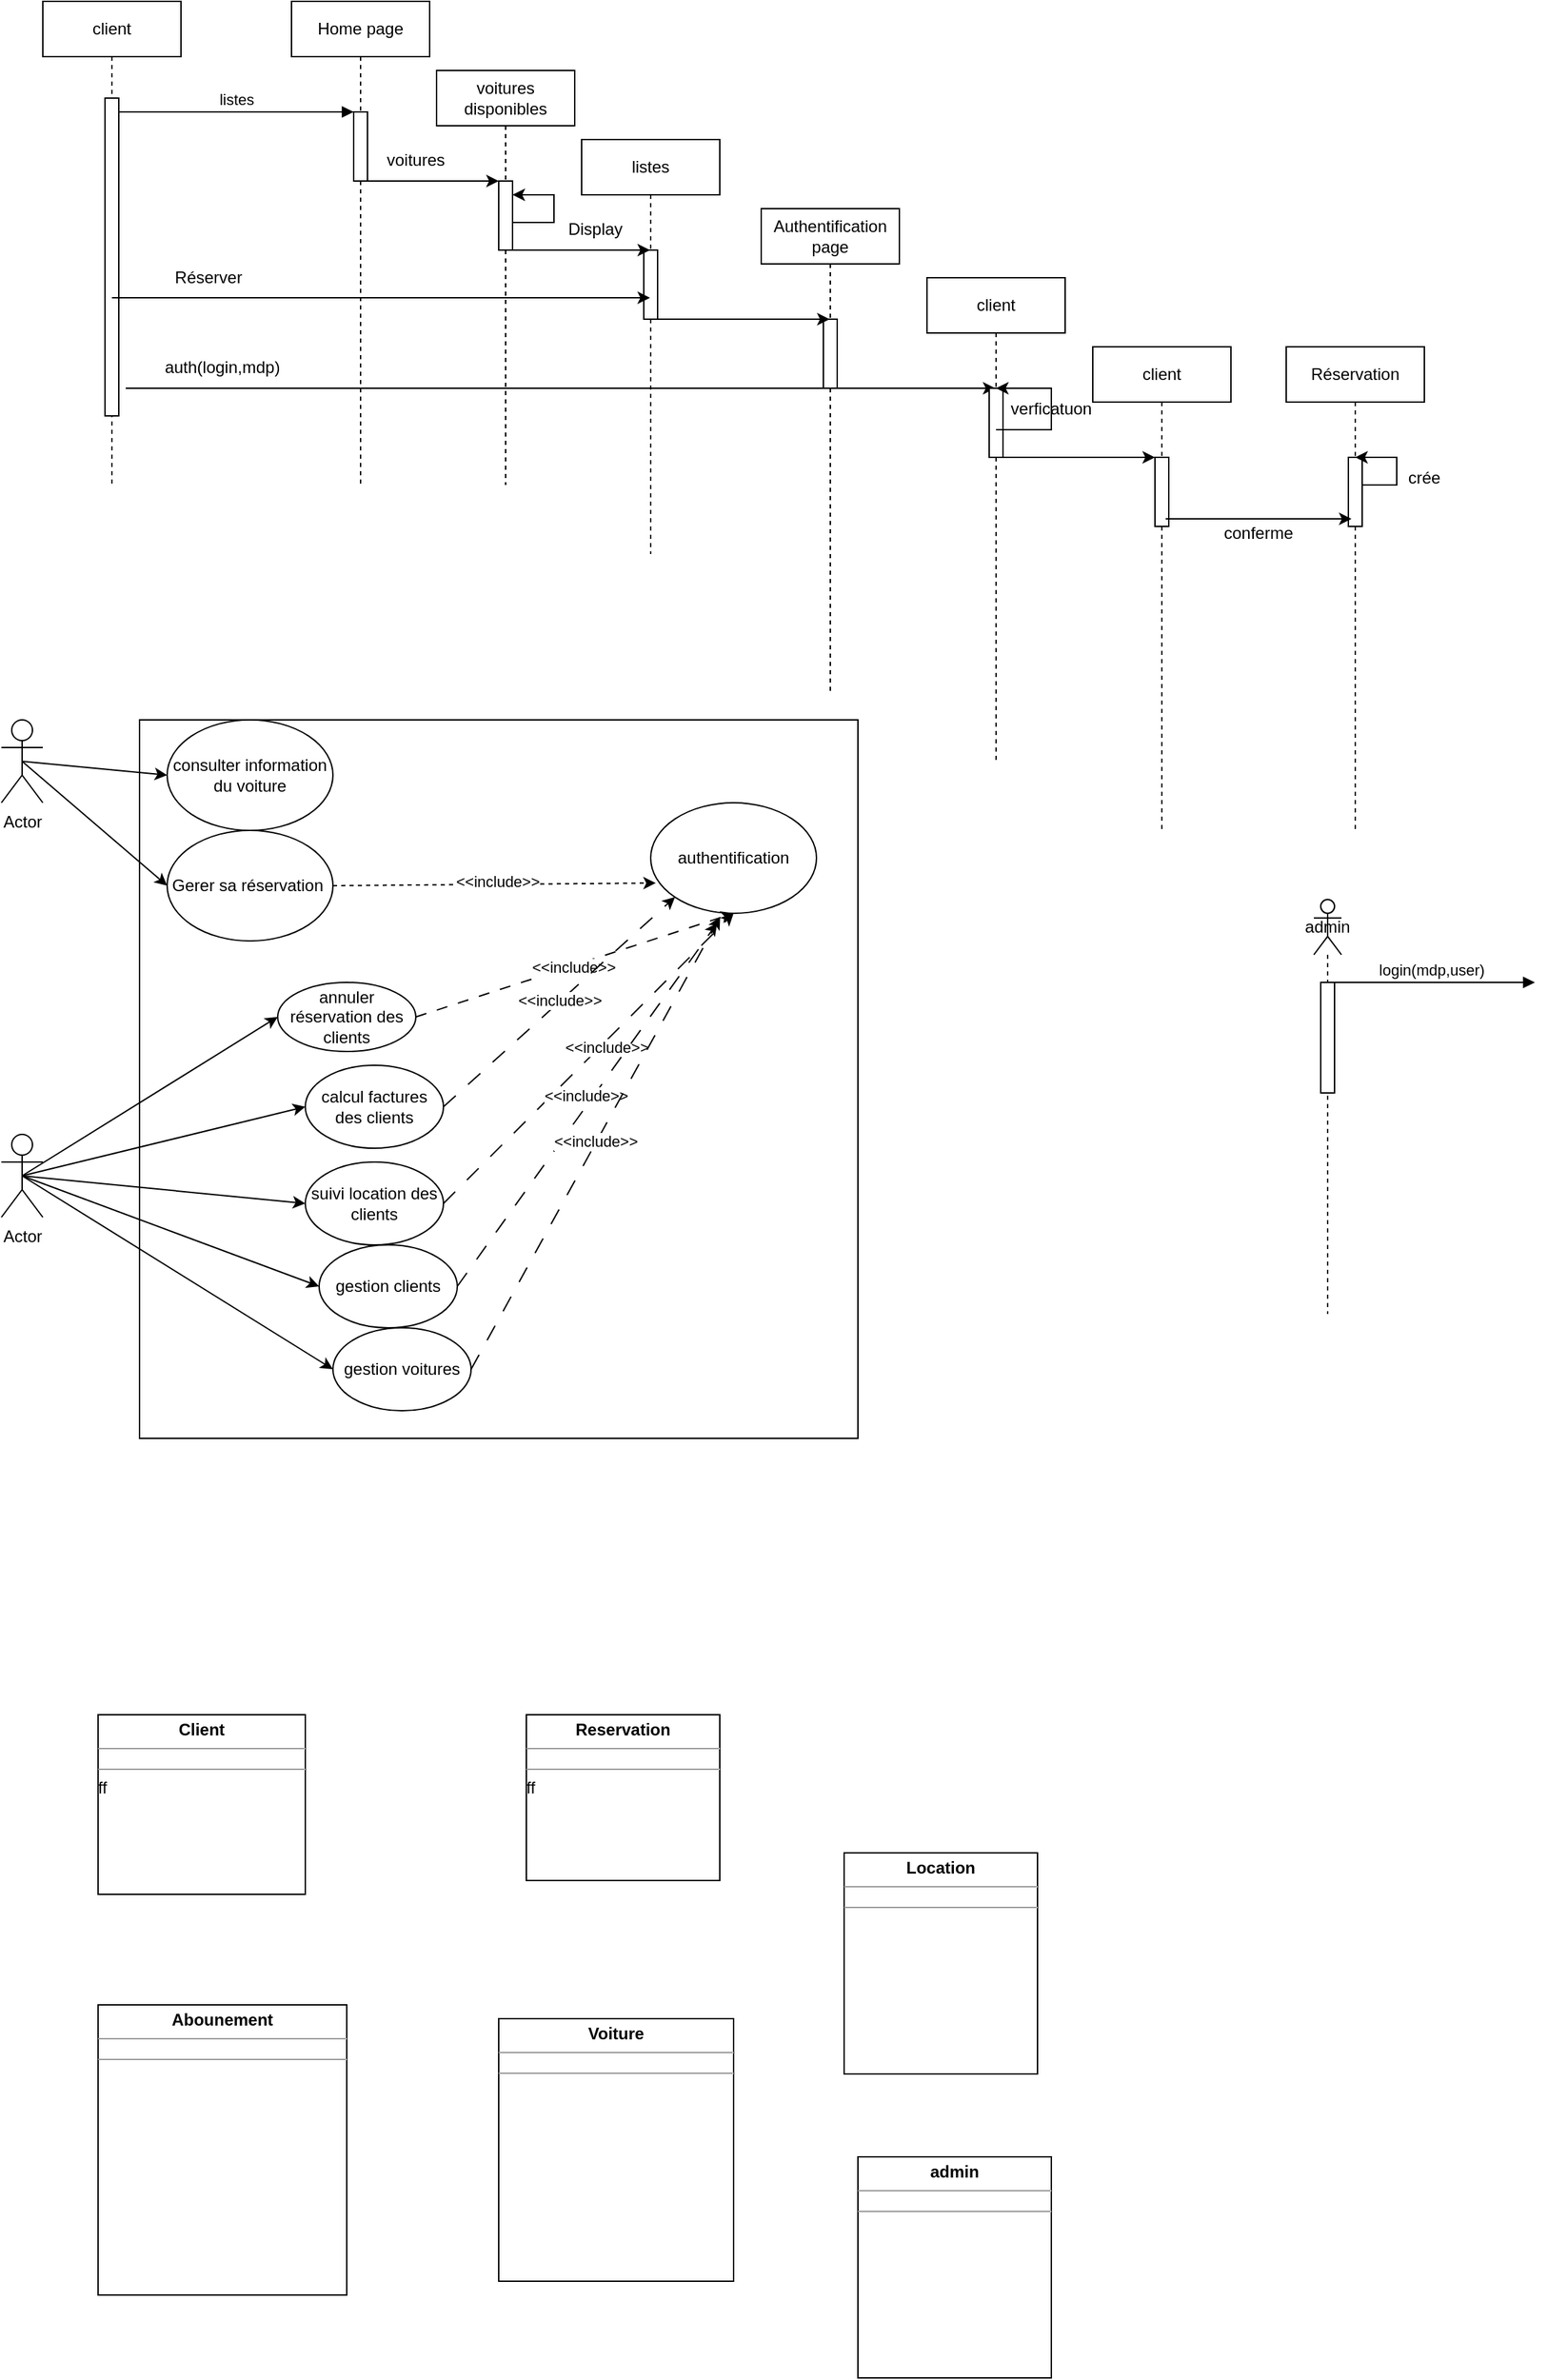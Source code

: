 <mxfile version="22.0.4" type="github">
  <diagram name="Page-1" id="2YBvvXClWsGukQMizWep">
    <mxGraphModel dx="1323" dy="773" grid="1" gridSize="10" guides="1" tooltips="1" connect="1" arrows="1" fold="1" page="1" pageScale="1" pageWidth="850" pageHeight="1100" math="0" shadow="0">
      <root>
        <mxCell id="0" />
        <mxCell id="1" parent="0" />
        <mxCell id="aM9ryv3xv72pqoxQDRHE-1" value="client" style="shape=umlLifeline;perimeter=lifelinePerimeter;whiteSpace=wrap;html=1;container=0;dropTarget=0;collapsible=0;recursiveResize=0;outlineConnect=0;portConstraint=eastwest;newEdgeStyle={&quot;edgeStyle&quot;:&quot;elbowEdgeStyle&quot;,&quot;elbow&quot;:&quot;vertical&quot;,&quot;curved&quot;:0,&quot;rounded&quot;:0};" parent="1" vertex="1">
          <mxGeometry x="40" y="40" width="100" height="350" as="geometry" />
        </mxCell>
        <mxCell id="aM9ryv3xv72pqoxQDRHE-2" value="" style="html=1;points=[];perimeter=orthogonalPerimeter;outlineConnect=0;targetShapes=umlLifeline;portConstraint=eastwest;newEdgeStyle={&quot;edgeStyle&quot;:&quot;elbowEdgeStyle&quot;,&quot;elbow&quot;:&quot;vertical&quot;,&quot;curved&quot;:0,&quot;rounded&quot;:0};" parent="aM9ryv3xv72pqoxQDRHE-1" vertex="1">
          <mxGeometry x="45" y="70" width="10" height="230" as="geometry" />
        </mxCell>
        <mxCell id="aM9ryv3xv72pqoxQDRHE-5" value="Home page" style="shape=umlLifeline;perimeter=lifelinePerimeter;whiteSpace=wrap;html=1;container=0;dropTarget=0;collapsible=0;recursiveResize=0;outlineConnect=0;portConstraint=eastwest;newEdgeStyle={&quot;edgeStyle&quot;:&quot;elbowEdgeStyle&quot;,&quot;elbow&quot;:&quot;vertical&quot;,&quot;curved&quot;:0,&quot;rounded&quot;:0};" parent="1" vertex="1">
          <mxGeometry x="220" y="40" width="100" height="350" as="geometry" />
        </mxCell>
        <mxCell id="aM9ryv3xv72pqoxQDRHE-6" value="" style="html=1;points=[];perimeter=orthogonalPerimeter;outlineConnect=0;targetShapes=umlLifeline;portConstraint=eastwest;newEdgeStyle={&quot;edgeStyle&quot;:&quot;elbowEdgeStyle&quot;,&quot;elbow&quot;:&quot;vertical&quot;,&quot;curved&quot;:0,&quot;rounded&quot;:0};" parent="aM9ryv3xv72pqoxQDRHE-5" vertex="1">
          <mxGeometry x="45" y="80" width="10" height="50" as="geometry" />
        </mxCell>
        <mxCell id="aM9ryv3xv72pqoxQDRHE-7" value="listes" style="html=1;verticalAlign=bottom;endArrow=block;edgeStyle=elbowEdgeStyle;elbow=horizontal;curved=0;rounded=0;" parent="1" source="aM9ryv3xv72pqoxQDRHE-2" target="aM9ryv3xv72pqoxQDRHE-6" edge="1">
          <mxGeometry relative="1" as="geometry">
            <mxPoint x="195" y="130" as="sourcePoint" />
            <Array as="points">
              <mxPoint x="180" y="120" />
            </Array>
          </mxGeometry>
        </mxCell>
        <mxCell id="KbA2PPDoQIq2BiCPACwR-2" value="" style="endArrow=classic;html=1;rounded=0;" parent="1" source="aM9ryv3xv72pqoxQDRHE-6" edge="1">
          <mxGeometry width="50" height="50" relative="1" as="geometry">
            <mxPoint x="320" y="270" as="sourcePoint" />
            <mxPoint x="370" y="170" as="targetPoint" />
          </mxGeometry>
        </mxCell>
        <mxCell id="KbA2PPDoQIq2BiCPACwR-3" value="voitures" style="text;strokeColor=none;align=center;fillColor=none;html=1;verticalAlign=middle;whiteSpace=wrap;rounded=0;" parent="1" vertex="1">
          <mxGeometry x="280" y="140" width="60" height="30" as="geometry" />
        </mxCell>
        <mxCell id="KbA2PPDoQIq2BiCPACwR-4" value="voitures disponibles" style="shape=umlLifeline;perimeter=lifelinePerimeter;whiteSpace=wrap;html=1;container=0;dropTarget=0;collapsible=0;recursiveResize=0;outlineConnect=0;portConstraint=eastwest;newEdgeStyle={&quot;edgeStyle&quot;:&quot;elbowEdgeStyle&quot;,&quot;elbow&quot;:&quot;vertical&quot;,&quot;curved&quot;:0,&quot;rounded&quot;:0};" parent="1" vertex="1">
          <mxGeometry x="325" y="90" width="100" height="300" as="geometry" />
        </mxCell>
        <mxCell id="KbA2PPDoQIq2BiCPACwR-5" value="" style="html=1;points=[];perimeter=orthogonalPerimeter;outlineConnect=0;targetShapes=umlLifeline;portConstraint=eastwest;newEdgeStyle={&quot;edgeStyle&quot;:&quot;elbowEdgeStyle&quot;,&quot;elbow&quot;:&quot;vertical&quot;,&quot;curved&quot;:0,&quot;rounded&quot;:0};" parent="KbA2PPDoQIq2BiCPACwR-4" vertex="1">
          <mxGeometry x="45" y="80" width="10" height="50" as="geometry" />
        </mxCell>
        <mxCell id="KbA2PPDoQIq2BiCPACwR-24" value="" style="endArrow=classic;html=1;rounded=0;" parent="KbA2PPDoQIq2BiCPACwR-4" source="KbA2PPDoQIq2BiCPACwR-5" target="KbA2PPDoQIq2BiCPACwR-5" edge="1">
          <mxGeometry width="50" height="50" relative="1" as="geometry">
            <mxPoint x="-35" y="130" as="sourcePoint" />
            <mxPoint x="15" y="80" as="targetPoint" />
            <Array as="points">
              <mxPoint x="85" y="110" />
              <mxPoint x="85" y="90" />
            </Array>
          </mxGeometry>
        </mxCell>
        <mxCell id="KbA2PPDoQIq2BiCPACwR-11" value="listes" style="shape=umlLifeline;perimeter=lifelinePerimeter;whiteSpace=wrap;html=1;container=0;dropTarget=0;collapsible=0;recursiveResize=0;outlineConnect=0;portConstraint=eastwest;newEdgeStyle={&quot;edgeStyle&quot;:&quot;elbowEdgeStyle&quot;,&quot;elbow&quot;:&quot;vertical&quot;,&quot;curved&quot;:0,&quot;rounded&quot;:0};" parent="1" vertex="1">
          <mxGeometry x="430" y="140" width="100" height="300" as="geometry" />
        </mxCell>
        <mxCell id="KbA2PPDoQIq2BiCPACwR-12" value="" style="html=1;points=[];perimeter=orthogonalPerimeter;outlineConnect=0;targetShapes=umlLifeline;portConstraint=eastwest;newEdgeStyle={&quot;edgeStyle&quot;:&quot;elbowEdgeStyle&quot;,&quot;elbow&quot;:&quot;vertical&quot;,&quot;curved&quot;:0,&quot;rounded&quot;:0};" parent="KbA2PPDoQIq2BiCPACwR-11" vertex="1">
          <mxGeometry x="45" y="80" width="10" height="50" as="geometry" />
        </mxCell>
        <mxCell id="KbA2PPDoQIq2BiCPACwR-22" value="" style="endArrow=classic;html=1;rounded=0;" parent="1" target="KbA2PPDoQIq2BiCPACwR-11" edge="1">
          <mxGeometry width="50" height="50" relative="1" as="geometry">
            <mxPoint x="380" y="220" as="sourcePoint" />
            <mxPoint x="340" y="170" as="targetPoint" />
          </mxGeometry>
        </mxCell>
        <mxCell id="KbA2PPDoQIq2BiCPACwR-25" value="Display" style="text;strokeColor=none;align=center;fillColor=none;html=1;verticalAlign=middle;whiteSpace=wrap;rounded=0;" parent="1" vertex="1">
          <mxGeometry x="410" y="190" width="60" height="30" as="geometry" />
        </mxCell>
        <mxCell id="KbA2PPDoQIq2BiCPACwR-31" value="" style="endArrow=classic;html=1;rounded=0;" parent="1" source="aM9ryv3xv72pqoxQDRHE-1" edge="1">
          <mxGeometry width="50" height="50" relative="1" as="geometry">
            <mxPoint x="100" y="255" as="sourcePoint" />
            <mxPoint x="479.5" y="254.5" as="targetPoint" />
          </mxGeometry>
        </mxCell>
        <mxCell id="KbA2PPDoQIq2BiCPACwR-32" value="Réserver" style="text;strokeColor=none;align=center;fillColor=none;html=1;verticalAlign=middle;whiteSpace=wrap;rounded=0;" parent="1" vertex="1">
          <mxGeometry x="130" y="225" width="60" height="30" as="geometry" />
        </mxCell>
        <mxCell id="KbA2PPDoQIq2BiCPACwR-33" value="Authentification page" style="shape=umlLifeline;perimeter=lifelinePerimeter;whiteSpace=wrap;html=1;container=0;dropTarget=0;collapsible=0;recursiveResize=0;outlineConnect=0;portConstraint=eastwest;newEdgeStyle={&quot;edgeStyle&quot;:&quot;elbowEdgeStyle&quot;,&quot;elbow&quot;:&quot;vertical&quot;,&quot;curved&quot;:0,&quot;rounded&quot;:0};" parent="1" vertex="1">
          <mxGeometry x="560" y="190" width="100" height="350" as="geometry" />
        </mxCell>
        <mxCell id="KbA2PPDoQIq2BiCPACwR-34" value="" style="html=1;points=[];perimeter=orthogonalPerimeter;outlineConnect=0;targetShapes=umlLifeline;portConstraint=eastwest;newEdgeStyle={&quot;edgeStyle&quot;:&quot;elbowEdgeStyle&quot;,&quot;elbow&quot;:&quot;vertical&quot;,&quot;curved&quot;:0,&quot;rounded&quot;:0};" parent="KbA2PPDoQIq2BiCPACwR-33" vertex="1">
          <mxGeometry x="45" y="80" width="10" height="50" as="geometry" />
        </mxCell>
        <mxCell id="KbA2PPDoQIq2BiCPACwR-35" value="" style="endArrow=classic;html=1;rounded=0;" parent="1" edge="1">
          <mxGeometry width="50" height="50" relative="1" as="geometry">
            <mxPoint x="479.5" y="270" as="sourcePoint" />
            <mxPoint x="609.5" y="270" as="targetPoint" />
          </mxGeometry>
        </mxCell>
        <mxCell id="KbA2PPDoQIq2BiCPACwR-36" value="" style="endArrow=classic;html=1;rounded=0;" parent="1" edge="1">
          <mxGeometry width="50" height="50" relative="1" as="geometry">
            <mxPoint x="100" y="320" as="sourcePoint" />
            <mxPoint x="729.5" y="320" as="targetPoint" />
          </mxGeometry>
        </mxCell>
        <mxCell id="KbA2PPDoQIq2BiCPACwR-37" value="client" style="shape=umlLifeline;perimeter=lifelinePerimeter;whiteSpace=wrap;html=1;container=0;dropTarget=0;collapsible=0;recursiveResize=0;outlineConnect=0;portConstraint=eastwest;newEdgeStyle={&quot;edgeStyle&quot;:&quot;elbowEdgeStyle&quot;,&quot;elbow&quot;:&quot;vertical&quot;,&quot;curved&quot;:0,&quot;rounded&quot;:0};" parent="1" vertex="1">
          <mxGeometry x="680" y="240" width="100" height="350" as="geometry" />
        </mxCell>
        <mxCell id="KbA2PPDoQIq2BiCPACwR-38" value="" style="html=1;points=[];perimeter=orthogonalPerimeter;outlineConnect=0;targetShapes=umlLifeline;portConstraint=eastwest;newEdgeStyle={&quot;edgeStyle&quot;:&quot;elbowEdgeStyle&quot;,&quot;elbow&quot;:&quot;vertical&quot;,&quot;curved&quot;:0,&quot;rounded&quot;:0};" parent="KbA2PPDoQIq2BiCPACwR-37" vertex="1">
          <mxGeometry x="45" y="80" width="10" height="50" as="geometry" />
        </mxCell>
        <mxCell id="KbA2PPDoQIq2BiCPACwR-39" value="auth(login,mdp)" style="text;strokeColor=none;align=center;fillColor=none;html=1;verticalAlign=middle;whiteSpace=wrap;rounded=0;" parent="1" vertex="1">
          <mxGeometry x="140" y="290" width="60" height="30" as="geometry" />
        </mxCell>
        <mxCell id="KbA2PPDoQIq2BiCPACwR-42" value="" style="endArrow=classic;html=1;rounded=0;" parent="1" source="KbA2PPDoQIq2BiCPACwR-37" target="KbA2PPDoQIq2BiCPACwR-37" edge="1">
          <mxGeometry width="50" height="50" relative="1" as="geometry">
            <mxPoint x="720" y="370" as="sourcePoint" />
            <mxPoint x="800" y="390" as="targetPoint" />
            <Array as="points">
              <mxPoint x="770" y="350" />
              <mxPoint x="770" y="320" />
            </Array>
          </mxGeometry>
        </mxCell>
        <mxCell id="KbA2PPDoQIq2BiCPACwR-43" value="verficatuon" style="text;strokeColor=none;align=center;fillColor=none;html=1;verticalAlign=middle;whiteSpace=wrap;rounded=0;" parent="1" vertex="1">
          <mxGeometry x="740" y="320" width="60" height="30" as="geometry" />
        </mxCell>
        <mxCell id="KbA2PPDoQIq2BiCPACwR-44" value="Réservation" style="shape=umlLifeline;perimeter=lifelinePerimeter;whiteSpace=wrap;html=1;container=0;dropTarget=0;collapsible=0;recursiveResize=0;outlineConnect=0;portConstraint=eastwest;newEdgeStyle={&quot;edgeStyle&quot;:&quot;elbowEdgeStyle&quot;,&quot;elbow&quot;:&quot;vertical&quot;,&quot;curved&quot;:0,&quot;rounded&quot;:0};" parent="1" vertex="1">
          <mxGeometry x="940" y="290" width="100" height="350" as="geometry" />
        </mxCell>
        <mxCell id="KbA2PPDoQIq2BiCPACwR-45" value="" style="html=1;points=[];perimeter=orthogonalPerimeter;outlineConnect=0;targetShapes=umlLifeline;portConstraint=eastwest;newEdgeStyle={&quot;edgeStyle&quot;:&quot;elbowEdgeStyle&quot;,&quot;elbow&quot;:&quot;vertical&quot;,&quot;curved&quot;:0,&quot;rounded&quot;:0};" parent="KbA2PPDoQIq2BiCPACwR-44" vertex="1">
          <mxGeometry x="45" y="80" width="10" height="50" as="geometry" />
        </mxCell>
        <mxCell id="KbA2PPDoQIq2BiCPACwR-48" value="" style="endArrow=classic;html=1;rounded=0;" parent="KbA2PPDoQIq2BiCPACwR-44" source="KbA2PPDoQIq2BiCPACwR-45" target="KbA2PPDoQIq2BiCPACwR-44" edge="1">
          <mxGeometry width="50" height="50" relative="1" as="geometry">
            <mxPoint x="-170" y="120" as="sourcePoint" />
            <mxPoint x="150" y="120" as="targetPoint" />
            <Array as="points">
              <mxPoint x="80" y="100" />
              <mxPoint x="80" y="80" />
            </Array>
          </mxGeometry>
        </mxCell>
        <mxCell id="KbA2PPDoQIq2BiCPACwR-47" value="conferme" style="text;strokeColor=none;align=center;fillColor=none;html=1;verticalAlign=middle;whiteSpace=wrap;rounded=0;" parent="1" vertex="1">
          <mxGeometry x="890" y="410" width="60" height="30" as="geometry" />
        </mxCell>
        <mxCell id="KbA2PPDoQIq2BiCPACwR-49" value="crée" style="text;strokeColor=none;align=center;fillColor=none;html=1;verticalAlign=middle;whiteSpace=wrap;rounded=0;" parent="1" vertex="1">
          <mxGeometry x="1010" y="370" width="60" height="30" as="geometry" />
        </mxCell>
        <mxCell id="KbA2PPDoQIq2BiCPACwR-50" value="client" style="shape=umlLifeline;perimeter=lifelinePerimeter;whiteSpace=wrap;html=1;container=0;dropTarget=0;collapsible=0;recursiveResize=0;outlineConnect=0;portConstraint=eastwest;newEdgeStyle={&quot;edgeStyle&quot;:&quot;elbowEdgeStyle&quot;,&quot;elbow&quot;:&quot;vertical&quot;,&quot;curved&quot;:0,&quot;rounded&quot;:0};" parent="1" vertex="1">
          <mxGeometry x="800" y="290" width="100" height="350" as="geometry" />
        </mxCell>
        <mxCell id="KbA2PPDoQIq2BiCPACwR-51" value="" style="html=1;points=[];perimeter=orthogonalPerimeter;outlineConnect=0;targetShapes=umlLifeline;portConstraint=eastwest;newEdgeStyle={&quot;edgeStyle&quot;:&quot;elbowEdgeStyle&quot;,&quot;elbow&quot;:&quot;vertical&quot;,&quot;curved&quot;:0,&quot;rounded&quot;:0};" parent="KbA2PPDoQIq2BiCPACwR-50" vertex="1">
          <mxGeometry x="45" y="80" width="10" height="50" as="geometry" />
        </mxCell>
        <mxCell id="KbA2PPDoQIq2BiCPACwR-54" value="" style="endArrow=classic;html=1;rounded=0;" parent="1" edge="1">
          <mxGeometry width="50" height="50" relative="1" as="geometry">
            <mxPoint x="735" y="370" as="sourcePoint" />
            <mxPoint x="845" y="370" as="targetPoint" />
          </mxGeometry>
        </mxCell>
        <mxCell id="KbA2PPDoQIq2BiCPACwR-55" value="" style="endArrow=classic;html=1;rounded=0;" parent="1" edge="1">
          <mxGeometry width="50" height="50" relative="1" as="geometry">
            <mxPoint x="852.75" y="414.5" as="sourcePoint" />
            <mxPoint x="987.25" y="414.5" as="targetPoint" />
          </mxGeometry>
        </mxCell>
        <mxCell id="7IlFe1IYsZEhboHqI39O-19" style="rounded=0;orthogonalLoop=1;jettySize=auto;html=1;exitX=0.5;exitY=0.5;exitDx=0;exitDy=0;exitPerimeter=0;entryX=0;entryY=0.5;entryDx=0;entryDy=0;" edge="1" parent="1" source="7IlFe1IYsZEhboHqI39O-1" target="7IlFe1IYsZEhboHqI39O-3">
          <mxGeometry relative="1" as="geometry" />
        </mxCell>
        <mxCell id="7IlFe1IYsZEhboHqI39O-20" style="rounded=0;orthogonalLoop=1;jettySize=auto;html=1;exitX=0.5;exitY=0.5;exitDx=0;exitDy=0;exitPerimeter=0;entryX=0;entryY=0.5;entryDx=0;entryDy=0;" edge="1" parent="1" source="7IlFe1IYsZEhboHqI39O-1" target="7IlFe1IYsZEhboHqI39O-4">
          <mxGeometry relative="1" as="geometry" />
        </mxCell>
        <mxCell id="7IlFe1IYsZEhboHqI39O-1" value="Actor" style="shape=umlActor;verticalLabelPosition=bottom;verticalAlign=top;html=1;outlineConnect=0;" vertex="1" parent="1">
          <mxGeometry x="10" y="560" width="30" height="60" as="geometry" />
        </mxCell>
        <mxCell id="7IlFe1IYsZEhboHqI39O-2" value="" style="whiteSpace=wrap;html=1;aspect=fixed;fillColor=none;" vertex="1" parent="1">
          <mxGeometry x="110" y="560" width="520" height="520" as="geometry" />
        </mxCell>
        <mxCell id="7IlFe1IYsZEhboHqI39O-3" value="consulter information du voiture" style="ellipse;whiteSpace=wrap;html=1;fillColor=none;" vertex="1" parent="1">
          <mxGeometry x="130" y="560" width="120" height="80" as="geometry" />
        </mxCell>
        <mxCell id="7IlFe1IYsZEhboHqI39O-15" style="rounded=0;orthogonalLoop=1;jettySize=auto;html=1;exitX=1;exitY=0.5;exitDx=0;exitDy=0;entryX=0;entryY=0.5;entryDx=0;entryDy=0;strokeColor=none;" edge="1" parent="1" source="7IlFe1IYsZEhboHqI39O-4" target="7IlFe1IYsZEhboHqI39O-10">
          <mxGeometry relative="1" as="geometry" />
        </mxCell>
        <mxCell id="7IlFe1IYsZEhboHqI39O-16" style="rounded=0;orthogonalLoop=1;jettySize=auto;html=1;exitX=1;exitY=0.5;exitDx=0;exitDy=0;entryX=0;entryY=0.5;entryDx=0;entryDy=0;strokeColor=none;" edge="1" parent="1" source="7IlFe1IYsZEhboHqI39O-4" target="7IlFe1IYsZEhboHqI39O-10">
          <mxGeometry relative="1" as="geometry" />
        </mxCell>
        <mxCell id="7IlFe1IYsZEhboHqI39O-4" value="Gerer sa réservation&amp;nbsp;" style="ellipse;whiteSpace=wrap;html=1;fillColor=none;" vertex="1" parent="1">
          <mxGeometry x="130" y="640" width="120" height="80" as="geometry" />
        </mxCell>
        <mxCell id="7IlFe1IYsZEhboHqI39O-26" style="rounded=0;orthogonalLoop=1;jettySize=auto;html=1;exitX=1;exitY=0.5;exitDx=0;exitDy=0;entryX=0.5;entryY=1;entryDx=0;entryDy=0;dashed=1;dashPattern=8 8;" edge="1" parent="1" source="7IlFe1IYsZEhboHqI39O-5" target="7IlFe1IYsZEhboHqI39O-10">
          <mxGeometry relative="1" as="geometry" />
        </mxCell>
        <mxCell id="7IlFe1IYsZEhboHqI39O-31" value="&amp;lt;&amp;lt;include&amp;gt;&amp;gt;" style="edgeLabel;html=1;align=center;verticalAlign=middle;resizable=0;points=[];" vertex="1" connectable="0" parent="7IlFe1IYsZEhboHqI39O-26">
          <mxGeometry x="-0.021" relative="1" as="geometry">
            <mxPoint x="1" as="offset" />
          </mxGeometry>
        </mxCell>
        <mxCell id="7IlFe1IYsZEhboHqI39O-5" value="annuler réservation des&lt;br/&gt;clients" style="ellipse;whiteSpace=wrap;html=1;fillColor=none;" vertex="1" parent="1">
          <mxGeometry x="210" y="750" width="100" height="50" as="geometry" />
        </mxCell>
        <mxCell id="7IlFe1IYsZEhboHqI39O-28" style="rounded=0;orthogonalLoop=1;jettySize=auto;html=1;exitX=1;exitY=0.5;exitDx=0;exitDy=0;dashed=1;dashPattern=12 12;entryX=0.5;entryY=1;entryDx=0;entryDy=0;" edge="1" parent="1" source="7IlFe1IYsZEhboHqI39O-6" target="7IlFe1IYsZEhboHqI39O-10">
          <mxGeometry relative="1" as="geometry">
            <mxPoint x="400" y="680" as="targetPoint" />
          </mxGeometry>
        </mxCell>
        <mxCell id="7IlFe1IYsZEhboHqI39O-33" value="&amp;lt;&amp;lt;include&amp;gt;&amp;gt;" style="edgeLabel;html=1;align=center;verticalAlign=middle;resizable=0;points=[];" vertex="1" connectable="0" parent="7IlFe1IYsZEhboHqI39O-28">
          <mxGeometry x="0.104" y="-2" relative="1" as="geometry">
            <mxPoint y="1" as="offset" />
          </mxGeometry>
        </mxCell>
        <mxCell id="7IlFe1IYsZEhboHqI39O-6" value="suivi location des clients" style="ellipse;whiteSpace=wrap;html=1;fillColor=none;" vertex="1" parent="1">
          <mxGeometry x="230" y="880" width="100" height="60" as="geometry" />
        </mxCell>
        <mxCell id="7IlFe1IYsZEhboHqI39O-27" style="rounded=0;orthogonalLoop=1;jettySize=auto;html=1;exitX=1;exitY=0.5;exitDx=0;exitDy=0;dashed=1;dashPattern=12 12;entryX=0;entryY=1;entryDx=0;entryDy=0;" edge="1" parent="1" source="7IlFe1IYsZEhboHqI39O-7" target="7IlFe1IYsZEhboHqI39O-10">
          <mxGeometry relative="1" as="geometry">
            <mxPoint x="400" y="690" as="targetPoint" />
          </mxGeometry>
        </mxCell>
        <mxCell id="7IlFe1IYsZEhboHqI39O-32" value="&amp;lt;&amp;lt;include&amp;gt;&amp;gt;" style="edgeLabel;html=1;align=center;verticalAlign=middle;resizable=0;points=[];" vertex="1" connectable="0" parent="7IlFe1IYsZEhboHqI39O-27">
          <mxGeometry x="0.011" y="1" relative="1" as="geometry">
            <mxPoint as="offset" />
          </mxGeometry>
        </mxCell>
        <mxCell id="7IlFe1IYsZEhboHqI39O-7" value="calcul factures&lt;br&gt;des clients" style="ellipse;whiteSpace=wrap;html=1;gradientColor=none;fillColor=none;" vertex="1" parent="1">
          <mxGeometry x="230" y="810" width="100" height="60" as="geometry" />
        </mxCell>
        <mxCell id="7IlFe1IYsZEhboHqI39O-29" style="rounded=0;orthogonalLoop=1;jettySize=auto;html=1;exitX=1;exitY=0.5;exitDx=0;exitDy=0;dashed=1;dashPattern=12 12;entryX=0.401;entryY=1.088;entryDx=0;entryDy=0;entryPerimeter=0;" edge="1" parent="1" source="7IlFe1IYsZEhboHqI39O-8" target="7IlFe1IYsZEhboHqI39O-10">
          <mxGeometry relative="1" as="geometry">
            <mxPoint x="400" y="700" as="targetPoint" />
          </mxGeometry>
        </mxCell>
        <mxCell id="7IlFe1IYsZEhboHqI39O-34" value="&amp;lt;&amp;lt;include&amp;gt;&amp;gt;" style="edgeLabel;html=1;align=center;verticalAlign=middle;resizable=0;points=[];" vertex="1" connectable="0" parent="7IlFe1IYsZEhboHqI39O-29">
          <mxGeometry x="0.026" y="5" relative="1" as="geometry">
            <mxPoint as="offset" />
          </mxGeometry>
        </mxCell>
        <mxCell id="7IlFe1IYsZEhboHqI39O-8" value="gestion clients" style="ellipse;whiteSpace=wrap;html=1;fillColor=none;" vertex="1" parent="1">
          <mxGeometry x="240" y="940" width="100" height="60" as="geometry" />
        </mxCell>
        <mxCell id="7IlFe1IYsZEhboHqI39O-30" style="rounded=0;orthogonalLoop=1;jettySize=auto;html=1;exitX=1;exitY=0.5;exitDx=0;exitDy=0;dashed=1;dashPattern=12 12;entryX=0.419;entryY=1.032;entryDx=0;entryDy=0;entryPerimeter=0;" edge="1" parent="1" source="7IlFe1IYsZEhboHqI39O-9" target="7IlFe1IYsZEhboHqI39O-10">
          <mxGeometry relative="1" as="geometry">
            <mxPoint x="400" y="700" as="targetPoint" />
          </mxGeometry>
        </mxCell>
        <mxCell id="7IlFe1IYsZEhboHqI39O-35" value="&amp;lt;&amp;lt;include&amp;gt;&amp;gt;" style="edgeLabel;html=1;align=center;verticalAlign=middle;resizable=0;points=[];" vertex="1" connectable="0" parent="7IlFe1IYsZEhboHqI39O-30">
          <mxGeometry x="0.007" y="1" relative="1" as="geometry">
            <mxPoint as="offset" />
          </mxGeometry>
        </mxCell>
        <mxCell id="7IlFe1IYsZEhboHqI39O-9" value="gestion voitures" style="ellipse;whiteSpace=wrap;html=1;fillColor=none;" vertex="1" parent="1">
          <mxGeometry x="250" y="1000" width="100" height="60" as="geometry" />
        </mxCell>
        <mxCell id="7IlFe1IYsZEhboHqI39O-10" value="authentification" style="ellipse;whiteSpace=wrap;html=1;fillColor=none;" vertex="1" parent="1">
          <mxGeometry x="480" y="620" width="120" height="80" as="geometry" />
        </mxCell>
        <mxCell id="7IlFe1IYsZEhboHqI39O-21" style="rounded=0;orthogonalLoop=1;jettySize=auto;html=1;exitX=0.5;exitY=0.5;exitDx=0;exitDy=0;exitPerimeter=0;entryX=0;entryY=0.5;entryDx=0;entryDy=0;" edge="1" parent="1" source="7IlFe1IYsZEhboHqI39O-14" target="7IlFe1IYsZEhboHqI39O-5">
          <mxGeometry relative="1" as="geometry" />
        </mxCell>
        <mxCell id="7IlFe1IYsZEhboHqI39O-22" style="rounded=0;orthogonalLoop=1;jettySize=auto;html=1;exitX=0.5;exitY=0.5;exitDx=0;exitDy=0;exitPerimeter=0;entryX=0;entryY=0.5;entryDx=0;entryDy=0;" edge="1" parent="1" source="7IlFe1IYsZEhboHqI39O-14" target="7IlFe1IYsZEhboHqI39O-7">
          <mxGeometry relative="1" as="geometry" />
        </mxCell>
        <mxCell id="7IlFe1IYsZEhboHqI39O-23" style="rounded=0;orthogonalLoop=1;jettySize=auto;html=1;exitX=0.5;exitY=0.5;exitDx=0;exitDy=0;exitPerimeter=0;entryX=0;entryY=0.5;entryDx=0;entryDy=0;" edge="1" parent="1" source="7IlFe1IYsZEhboHqI39O-14" target="7IlFe1IYsZEhboHqI39O-6">
          <mxGeometry relative="1" as="geometry" />
        </mxCell>
        <mxCell id="7IlFe1IYsZEhboHqI39O-24" style="rounded=0;orthogonalLoop=1;jettySize=auto;html=1;exitX=0.5;exitY=0.5;exitDx=0;exitDy=0;exitPerimeter=0;entryX=0;entryY=0.5;entryDx=0;entryDy=0;" edge="1" parent="1" source="7IlFe1IYsZEhboHqI39O-14" target="7IlFe1IYsZEhboHqI39O-8">
          <mxGeometry relative="1" as="geometry" />
        </mxCell>
        <mxCell id="7IlFe1IYsZEhboHqI39O-25" style="rounded=0;orthogonalLoop=1;jettySize=auto;html=1;exitX=0.5;exitY=0.5;exitDx=0;exitDy=0;exitPerimeter=0;entryX=0;entryY=0.5;entryDx=0;entryDy=0;" edge="1" parent="1" source="7IlFe1IYsZEhboHqI39O-14" target="7IlFe1IYsZEhboHqI39O-9">
          <mxGeometry relative="1" as="geometry" />
        </mxCell>
        <mxCell id="7IlFe1IYsZEhboHqI39O-14" value="Actor" style="shape=umlActor;verticalLabelPosition=bottom;verticalAlign=top;html=1;outlineConnect=0;" vertex="1" parent="1">
          <mxGeometry x="10" y="860" width="30" height="60" as="geometry" />
        </mxCell>
        <mxCell id="7IlFe1IYsZEhboHqI39O-17" style="rounded=0;orthogonalLoop=1;jettySize=auto;html=1;exitX=1;exitY=0.5;exitDx=0;exitDy=0;entryX=0.031;entryY=0.726;entryDx=0;entryDy=0;entryPerimeter=0;dashed=1;" edge="1" parent="1" source="7IlFe1IYsZEhboHqI39O-4" target="7IlFe1IYsZEhboHqI39O-10">
          <mxGeometry relative="1" as="geometry" />
        </mxCell>
        <mxCell id="7IlFe1IYsZEhboHqI39O-18" value="&amp;lt;&amp;lt;include&amp;gt;&amp;gt;" style="edgeLabel;html=1;align=center;verticalAlign=middle;resizable=0;points=[];" vertex="1" connectable="0" parent="7IlFe1IYsZEhboHqI39O-17">
          <mxGeometry x="0.024" y="2" relative="1" as="geometry">
            <mxPoint x="-1" as="offset" />
          </mxGeometry>
        </mxCell>
        <mxCell id="7IlFe1IYsZEhboHqI39O-41" value="&lt;p style=&quot;margin:0px;margin-top:4px;text-align:center;&quot;&gt;&lt;b&gt;Reservation&lt;/b&gt;&lt;/p&gt;&lt;hr size=&quot;1&quot;&gt;&lt;div style=&quot;height:2px;&quot;&gt;&lt;/div&gt;&lt;hr size=&quot;1&quot;&gt;&lt;div style=&quot;height:2px;&quot;&gt;ff&lt;/div&gt;" style="verticalAlign=top;align=left;overflow=fill;fontSize=12;fontFamily=Helvetica;html=1;whiteSpace=wrap;" vertex="1" parent="1">
          <mxGeometry x="390" y="1280" width="140" height="120" as="geometry" />
        </mxCell>
        <mxCell id="7IlFe1IYsZEhboHqI39O-42" value="&lt;p style=&quot;margin:0px;margin-top:4px;text-align:center;&quot;&gt;&lt;b&gt;Location&lt;/b&gt;&lt;/p&gt;&lt;hr size=&quot;1&quot;&gt;&lt;div style=&quot;height:2px;&quot;&gt;&lt;/div&gt;&lt;hr size=&quot;1&quot;&gt;&lt;div style=&quot;height:2px;&quot;&gt;&lt;/div&gt;" style="verticalAlign=top;align=left;overflow=fill;fontSize=12;fontFamily=Helvetica;html=1;whiteSpace=wrap;" vertex="1" parent="1">
          <mxGeometry x="620" y="1380" width="140" height="160" as="geometry" />
        </mxCell>
        <mxCell id="7IlFe1IYsZEhboHqI39O-43" value="&lt;p style=&quot;margin:0px;margin-top:4px;text-align:center;&quot;&gt;&lt;b&gt;Voiture&lt;/b&gt;&lt;/p&gt;&lt;hr size=&quot;1&quot;&gt;&lt;div style=&quot;height:2px;&quot;&gt;&lt;/div&gt;&lt;hr size=&quot;1&quot;&gt;&lt;div style=&quot;height:2px;&quot;&gt;&lt;/div&gt;" style="verticalAlign=top;align=left;overflow=fill;fontSize=12;fontFamily=Helvetica;html=1;whiteSpace=wrap;" vertex="1" parent="1">
          <mxGeometry x="370" y="1500" width="170" height="190" as="geometry" />
        </mxCell>
        <mxCell id="7IlFe1IYsZEhboHqI39O-44" value="&lt;p style=&quot;margin:0px;margin-top:4px;text-align:center;&quot;&gt;&lt;b&gt;Abounement&lt;/b&gt;&lt;/p&gt;&lt;hr size=&quot;1&quot;&gt;&lt;div style=&quot;height:2px;&quot;&gt;&lt;/div&gt;&lt;hr size=&quot;1&quot;&gt;&lt;div style=&quot;height:2px;&quot;&gt;&lt;/div&gt;" style="verticalAlign=top;align=left;overflow=fill;fontSize=12;fontFamily=Helvetica;html=1;whiteSpace=wrap;" vertex="1" parent="1">
          <mxGeometry x="80" y="1490" width="180" height="210" as="geometry" />
        </mxCell>
        <mxCell id="7IlFe1IYsZEhboHqI39O-45" value="&lt;p style=&quot;margin:0px;margin-top:4px;text-align:center;&quot;&gt;&lt;b&gt;Client&lt;/b&gt;&lt;/p&gt;&lt;hr size=&quot;1&quot;&gt;&lt;div style=&quot;height:2px;&quot;&gt;&lt;/div&gt;&lt;hr size=&quot;1&quot;&gt;&lt;div style=&quot;height:2px;&quot;&gt;ff&lt;/div&gt;" style="verticalAlign=top;align=left;overflow=fill;fontSize=12;fontFamily=Helvetica;html=1;whiteSpace=wrap;" vertex="1" parent="1">
          <mxGeometry x="80" y="1280" width="150" height="130" as="geometry" />
        </mxCell>
        <mxCell id="7IlFe1IYsZEhboHqI39O-121" value="admin" style="shape=umlLifeline;perimeter=lifelinePerimeter;whiteSpace=wrap;html=1;container=1;dropTarget=0;collapsible=0;recursiveResize=0;outlineConnect=0;portConstraint=eastwest;newEdgeStyle={&quot;curved&quot;:0,&quot;rounded&quot;:0};participant=umlActor;size=40;" vertex="1" parent="1">
          <mxGeometry x="960" y="690" width="20" height="300" as="geometry" />
        </mxCell>
        <mxCell id="7IlFe1IYsZEhboHqI39O-122" value="" style="html=1;points=[[0,0,0,0,5],[0,1,0,0,-5],[1,0,0,0,5],[1,1,0,0,-5]];perimeter=orthogonalPerimeter;outlineConnect=0;targetShapes=umlLifeline;portConstraint=eastwest;newEdgeStyle={&quot;curved&quot;:0,&quot;rounded&quot;:0};" vertex="1" parent="7IlFe1IYsZEhboHqI39O-121">
          <mxGeometry x="5" y="60" width="10" height="80" as="geometry" />
        </mxCell>
        <mxCell id="7IlFe1IYsZEhboHqI39O-123" value="login(mdp,user)" style="html=1;verticalAlign=bottom;endArrow=block;curved=0;rounded=0;" edge="1" parent="1">
          <mxGeometry width="80" relative="1" as="geometry">
            <mxPoint x="970" y="750" as="sourcePoint" />
            <mxPoint x="1120" y="750" as="targetPoint" />
          </mxGeometry>
        </mxCell>
        <mxCell id="7IlFe1IYsZEhboHqI39O-124" value="&lt;p style=&quot;margin:0px;margin-top:4px;text-align:center;&quot;&gt;&lt;b&gt;admin&lt;/b&gt;&lt;/p&gt;&lt;hr size=&quot;1&quot;&gt;&lt;div style=&quot;height:2px;&quot;&gt;&lt;/div&gt;&lt;hr size=&quot;1&quot;&gt;&lt;div style=&quot;height:2px;&quot;&gt;&lt;/div&gt;" style="verticalAlign=top;align=left;overflow=fill;fontSize=12;fontFamily=Helvetica;html=1;whiteSpace=wrap;" vertex="1" parent="1">
          <mxGeometry x="630" y="1600" width="140" height="160" as="geometry" />
        </mxCell>
      </root>
    </mxGraphModel>
  </diagram>
</mxfile>
